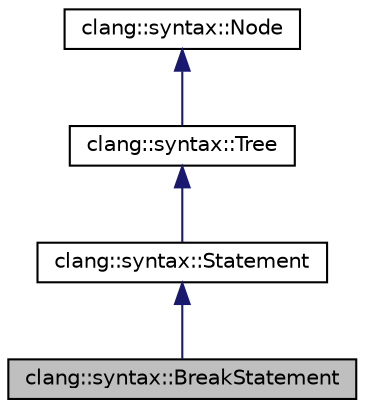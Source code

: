 digraph "clang::syntax::BreakStatement"
{
 // LATEX_PDF_SIZE
  bgcolor="transparent";
  edge [fontname="Helvetica",fontsize="10",labelfontname="Helvetica",labelfontsize="10"];
  node [fontname="Helvetica",fontsize="10",shape=record];
  Node1 [label="clang::syntax::BreakStatement",height=0.2,width=0.4,color="black", fillcolor="grey75", style="filled", fontcolor="black",tooltip="break;"];
  Node2 -> Node1 [dir="back",color="midnightblue",fontsize="10",style="solid",fontname="Helvetica"];
  Node2 [label="clang::syntax::Statement",height=0.2,width=0.4,color="black",URL="$classclang_1_1syntax_1_1Statement.html",tooltip="An abstract node for C++ statements, e.g."];
  Node3 -> Node2 [dir="back",color="midnightblue",fontsize="10",style="solid",fontname="Helvetica"];
  Node3 [label="clang::syntax::Tree",height=0.2,width=0.4,color="black",URL="$classclang_1_1syntax_1_1Tree.html",tooltip="A node that has children and represents a syntactic language construct."];
  Node4 -> Node3 [dir="back",color="midnightblue",fontsize="10",style="solid",fontname="Helvetica"];
  Node4 [label="clang::syntax::Node",height=0.2,width=0.4,color="black",URL="$classclang_1_1syntax_1_1Node.html",tooltip="A node in a syntax tree."];
}
